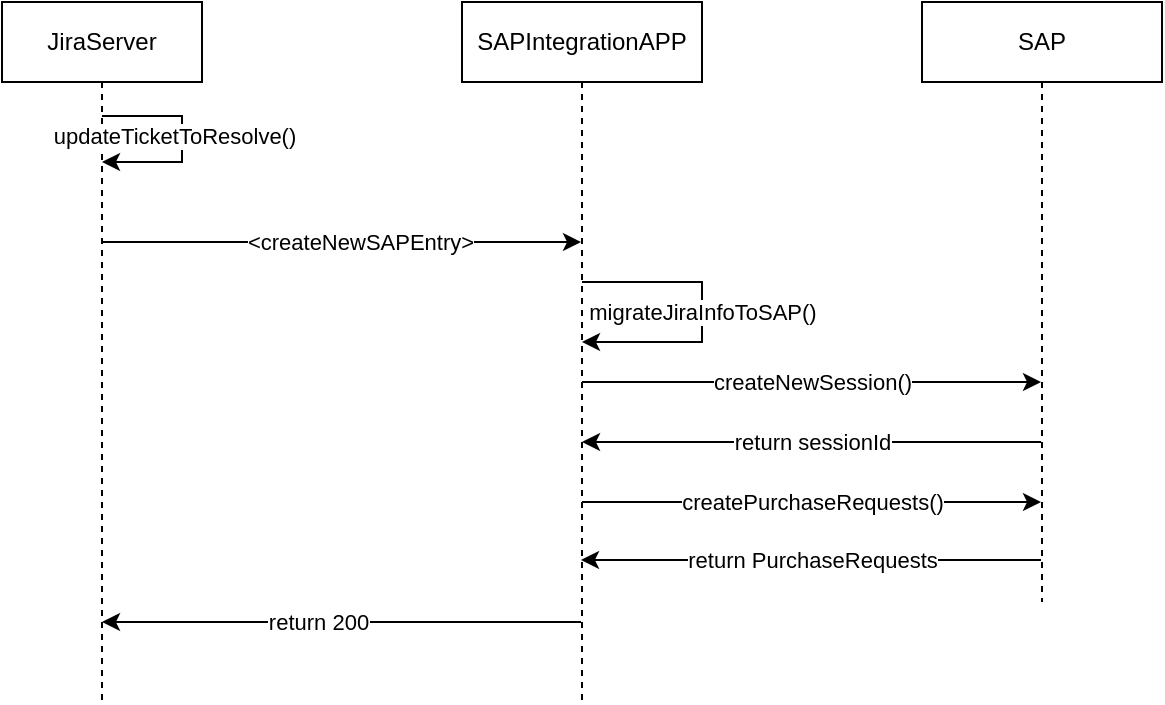 <mxfile version="13.7.3" type="device"><diagram id="bjWNjPbPzIJnLwKjNWzv" name="Page-1"><mxGraphModel dx="1796" dy="680" grid="1" gridSize="10" guides="1" tooltips="1" connect="1" arrows="1" fold="1" page="1" pageScale="1" pageWidth="850" pageHeight="1100" math="0" shadow="0"><root><mxCell id="0"/><mxCell id="1" parent="0"/><mxCell id="_I_G9WVsGlANeMIidZMN-5" style="edgeStyle=orthogonalEdgeStyle;rounded=0;orthogonalLoop=1;jettySize=auto;html=1;" edge="1" parent="1" source="_I_G9WVsGlANeMIidZMN-1" target="_I_G9WVsGlANeMIidZMN-4"><mxGeometry relative="1" as="geometry"><Array as="points"><mxPoint x="180" y="190"/><mxPoint x="180" y="190"/></Array></mxGeometry></mxCell><mxCell id="_I_G9WVsGlANeMIidZMN-6" value="&amp;lt;createNewSAPEntry&amp;gt;" style="edgeLabel;html=1;align=center;verticalAlign=middle;resizable=0;points=[];" vertex="1" connectable="0" parent="_I_G9WVsGlANeMIidZMN-5"><mxGeometry x="0.171" y="-12" relative="1" as="geometry"><mxPoint x="-11" y="-12" as="offset"/></mxGeometry></mxCell><mxCell id="_I_G9WVsGlANeMIidZMN-1" value="JiraServer" style="shape=umlLifeline;perimeter=lifelinePerimeter;whiteSpace=wrap;html=1;container=1;collapsible=0;recursiveResize=0;outlineConnect=0;" vertex="1" parent="1"><mxGeometry x="-10" y="70" width="100" height="350" as="geometry"/></mxCell><mxCell id="_I_G9WVsGlANeMIidZMN-2" style="edgeStyle=orthogonalEdgeStyle;rounded=0;orthogonalLoop=1;jettySize=auto;html=1;" edge="1" parent="1"><mxGeometry relative="1" as="geometry"><mxPoint x="40" y="127" as="sourcePoint"/><mxPoint x="40" y="150" as="targetPoint"/><Array as="points"><mxPoint x="80" y="127"/><mxPoint x="80" y="150"/><mxPoint x="40" y="150"/></Array></mxGeometry></mxCell><mxCell id="_I_G9WVsGlANeMIidZMN-3" value="updateTicketToResolve()" style="edgeLabel;html=1;align=center;verticalAlign=middle;resizable=0;points=[];" vertex="1" connectable="0" parent="_I_G9WVsGlANeMIidZMN-2"><mxGeometry x="-0.029" y="-4" relative="1" as="geometry"><mxPoint as="offset"/></mxGeometry></mxCell><mxCell id="_I_G9WVsGlANeMIidZMN-9" value="createNewSession()" style="edgeStyle=orthogonalEdgeStyle;rounded=0;orthogonalLoop=1;jettySize=auto;html=1;" edge="1" parent="1" source="_I_G9WVsGlANeMIidZMN-4" target="_I_G9WVsGlANeMIidZMN-8"><mxGeometry relative="1" as="geometry"><Array as="points"><mxPoint x="420" y="260"/><mxPoint x="420" y="260"/></Array></mxGeometry></mxCell><mxCell id="_I_G9WVsGlANeMIidZMN-11" value="createPurchaseRequests()" style="edgeStyle=orthogonalEdgeStyle;rounded=0;orthogonalLoop=1;jettySize=auto;html=1;" edge="1" parent="1" source="_I_G9WVsGlANeMIidZMN-4" target="_I_G9WVsGlANeMIidZMN-8"><mxGeometry relative="1" as="geometry"><Array as="points"><mxPoint x="430" y="320"/><mxPoint x="430" y="320"/></Array></mxGeometry></mxCell><mxCell id="_I_G9WVsGlANeMIidZMN-13" style="edgeStyle=orthogonalEdgeStyle;rounded=0;orthogonalLoop=1;jettySize=auto;html=1;" edge="1" parent="1" source="_I_G9WVsGlANeMIidZMN-4" target="_I_G9WVsGlANeMIidZMN-1"><mxGeometry relative="1" as="geometry"><Array as="points"><mxPoint x="140" y="380"/><mxPoint x="140" y="380"/></Array></mxGeometry></mxCell><mxCell id="_I_G9WVsGlANeMIidZMN-14" value="return 200" style="edgeLabel;html=1;align=center;verticalAlign=middle;resizable=0;points=[];" vertex="1" connectable="0" parent="_I_G9WVsGlANeMIidZMN-13"><mxGeometry x="0.163" y="8" relative="1" as="geometry"><mxPoint x="8" y="-8" as="offset"/></mxGeometry></mxCell><mxCell id="_I_G9WVsGlANeMIidZMN-4" value="SAPIntegrationAPP" style="shape=umlLifeline;perimeter=lifelinePerimeter;whiteSpace=wrap;html=1;container=1;collapsible=0;recursiveResize=0;outlineConnect=0;" vertex="1" parent="1"><mxGeometry x="220" y="70" width="120" height="350" as="geometry"/></mxCell><mxCell id="_I_G9WVsGlANeMIidZMN-7" value="migrateJiraInfoToSAP()" style="edgeStyle=orthogonalEdgeStyle;rounded=0;orthogonalLoop=1;jettySize=auto;html=1;elbow=horizontal;" edge="1" parent="1"><mxGeometry relative="1" as="geometry"><mxPoint x="280" y="210" as="sourcePoint"/><mxPoint x="280" y="240" as="targetPoint"/><Array as="points"><mxPoint x="340" y="210"/><mxPoint x="340" y="240"/><mxPoint x="280" y="240"/></Array></mxGeometry></mxCell><mxCell id="_I_G9WVsGlANeMIidZMN-10" value="return sessionId" style="edgeStyle=orthogonalEdgeStyle;rounded=0;orthogonalLoop=1;jettySize=auto;html=1;" edge="1" parent="1" source="_I_G9WVsGlANeMIidZMN-8" target="_I_G9WVsGlANeMIidZMN-4"><mxGeometry relative="1" as="geometry"><Array as="points"><mxPoint x="400" y="290"/><mxPoint x="400" y="290"/></Array></mxGeometry></mxCell><mxCell id="_I_G9WVsGlANeMIidZMN-12" value="return PurchaseRequests" style="edgeStyle=orthogonalEdgeStyle;rounded=0;orthogonalLoop=1;jettySize=auto;html=1;" edge="1" parent="1"><mxGeometry relative="1" as="geometry"><mxPoint x="509.5" y="349" as="sourcePoint"/><mxPoint x="279.5" y="349" as="targetPoint"/><Array as="points"><mxPoint x="390" y="349"/><mxPoint x="390" y="349"/></Array></mxGeometry></mxCell><mxCell id="_I_G9WVsGlANeMIidZMN-8" value="SAP" style="shape=umlLifeline;perimeter=lifelinePerimeter;whiteSpace=wrap;html=1;container=1;collapsible=0;recursiveResize=0;outlineConnect=0;" vertex="1" parent="1"><mxGeometry x="450" y="70" width="120" height="300" as="geometry"/></mxCell></root></mxGraphModel></diagram></mxfile>